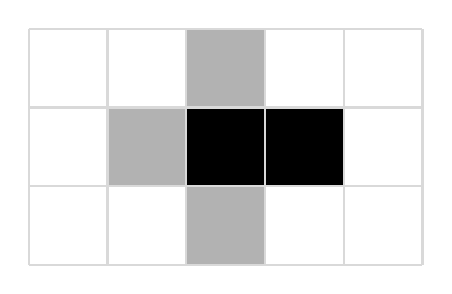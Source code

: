 \begin{tikzpicture}
  \fill[black] (1,1) rectangle (2,2);
  \fill[gray!60]  (1,0) rectangle (2,1);
  \fill[gray!60]  (0,1) rectangle (1,2);
  \fill[black]  (2,1) rectangle (3,2);
  \fill[gray!60]  (1,2) rectangle (2,3);
  \draw[thick,step=1cm,color=gray!30] (-1, 0) grid (4,3);
\end{tikzpicture}
